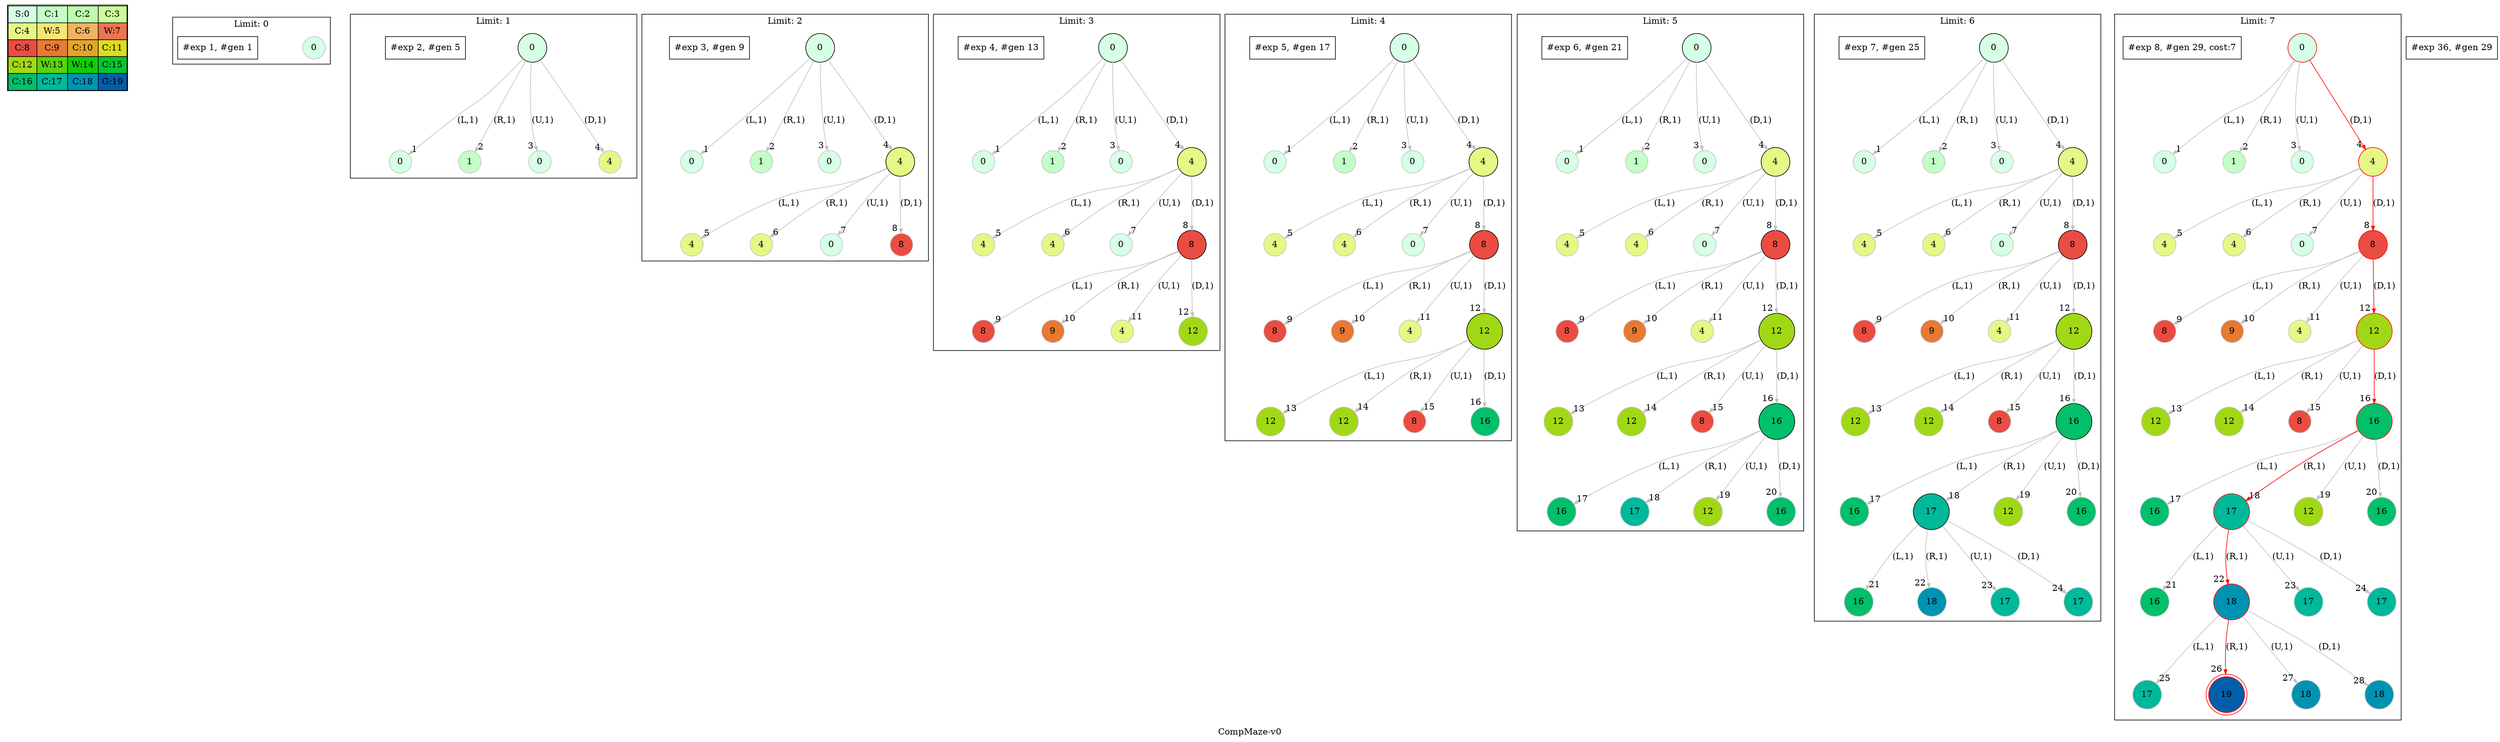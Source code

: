 digraph CompMaze { label="CompMaze-v0" 
subgraph MAP {label=Map;map [shape=plaintext label=<<table border="1" cellpadding="5" cellspacing="0" cellborder="1"><tr><td bgcolor="0.39803922 0.15947579 0.99679532 1.        ">S:0</td><td bgcolor="0.35098039 0.23194764 0.99315867 1.        ">C:1</td><td bgcolor="0.29607843 0.31486959 0.98720184 1.        ">C:2</td><td bgcolor="0.24901961 0.38410575 0.98063477 1.        ">C:3</td></tr><tr><td bgcolor="0.19411765 0.46220388 0.97128103 1.        ">C:4</td><td bgcolor="0.14705882 0.52643216 0.96182564 1.        ">W:5</td><td bgcolor="0.09215686 0.59770746 0.94913494 1.        ">C:6</td><td bgcolor="0.0372549  0.66454018 0.93467977 1.        ">W:7</td></tr><tr><td bgcolor="0.00980392 0.71791192 0.92090552 1.        ">C:8</td><td bgcolor="0.06470588 0.77520398 0.9032472  1.        ">C:9</td><td bgcolor="0.11176471 0.81974048 0.88677369 1.        ">C:10</td><td bgcolor="0.16666667 0.8660254  0.8660254  1.        ">C:11</td></tr><tr><td bgcolor="0.21372549 0.9005867  0.84695821 1.        ">C:12</td><td bgcolor="0.26862745 0.93467977 0.82325295 1.        ">W:13</td><td bgcolor="0.32352941 0.96182564 0.79801723 1.        ">W:14</td><td bgcolor="0.37058824 0.97940977 0.77520398 1.        ">C:15</td></tr><tr><td bgcolor="0.4254902  0.99315867 0.74725253 1.        ">C:16</td><td bgcolor="0.47254902 0.99907048 0.72218645 1.        ">C:17</td><td bgcolor="0.52745098 0.99907048 0.69169844 1.        ">C:18</td><td bgcolor="0.5745098  0.99315867 0.66454018 1.        ">G:19</td></tr></table>>]} 
 nodesep=1 ranksep=1 node [shape=circle] edge [arrowsize=0.7] 
subgraph cluster0 { label="Limit: 0"   nodesep=1 ranksep=1 node [shape=circle] edge [arrowsize=0.7] 
"0_0" [label=0 style=filled color=grey fillcolor="0.39803922 0.15947579 0.99679532 1.        " ];  
"#exp 1, #gen 1" [ shape=box ]; }
subgraph cluster1 { label="Limit: 1"   nodesep=1 ranksep=1 node [shape=circle] edge [arrowsize=0.7] 
"1_0" [label=0 style=filled color=grey fillcolor="0.39803922 0.15947579 0.99679532 1.        " ];  
"1_0" [label=" 0 " style=filled color=black fillcolor="0.39803922 0.15947579 0.99679532 1.        " ];  "1_0.0-0" [label=0 style=filled color=grey fillcolor="0.39803922 0.15947579 0.99679532 1.        " ];   "1_0" -> "1_0.0-0" [label="(L,1)" headlabel=" 1 " color=grey ]; 
"1_0.1-1" [label=1 style=filled color=grey fillcolor="0.35098039 0.23194764 0.99315867 1.        " ];   "1_0" -> "1_0.1-1" [label="(R,1)" headlabel=" 2 " color=grey ]; 
"1_0.0-2" [label=0 style=filled color=grey fillcolor="0.39803922 0.15947579 0.99679532 1.        " ];   "1_0" -> "1_0.0-2" [label="(U,1)" headlabel=" 3 " color=grey ]; 
"1_0.4-3" [label=4 style=filled color=grey fillcolor="0.19411765 0.46220388 0.97128103 1.        " ];   "1_0" -> "1_0.4-3" [label="(D,1)" headlabel=" 4 " color=grey ]; 
"#exp 2, #gen 5" [ shape=box ]; }
subgraph cluster2 { label="Limit: 2"   nodesep=1 ranksep=1 node [shape=circle] edge [arrowsize=0.7] 
"2_0" [label=0 style=filled color=grey fillcolor="0.39803922 0.15947579 0.99679532 1.        " ];  
"2_0" [label=" 0 " style=filled color=black fillcolor="0.39803922 0.15947579 0.99679532 1.        " ];  "2_0.0-0" [label=0 style=filled color=grey fillcolor="0.39803922 0.15947579 0.99679532 1.        " ];   "2_0" -> "2_0.0-0" [label="(L,1)" headlabel=" 1 " color=grey ]; 
"2_0.1-1" [label=1 style=filled color=grey fillcolor="0.35098039 0.23194764 0.99315867 1.        " ];   "2_0" -> "2_0.1-1" [label="(R,1)" headlabel=" 2 " color=grey ]; 
"2_0.0-2" [label=0 style=filled color=grey fillcolor="0.39803922 0.15947579 0.99679532 1.        " ];   "2_0" -> "2_0.0-2" [label="(U,1)" headlabel=" 3 " color=grey ]; 
"2_0.4-3" [label=4 style=filled color=grey fillcolor="0.19411765 0.46220388 0.97128103 1.        " ];   "2_0" -> "2_0.4-3" [label="(D,1)" headlabel=" 4 " color=grey ]; 
"2_0.4-3" [label=" 4 " style=filled color=black fillcolor="0.19411765 0.46220388 0.97128103 1.        " ];  "2_0.4.4-0" [label=4 style=filled color=grey fillcolor="0.19411765 0.46220388 0.97128103 1.        " ];   "2_0.4-3" -> "2_0.4.4-0" [label="(L,1)" headlabel=" 5 " color=grey ]; 
"2_0.4.4-1" [label=4 style=filled color=grey fillcolor="0.19411765 0.46220388 0.97128103 1.        " ];   "2_0.4-3" -> "2_0.4.4-1" [label="(R,1)" headlabel=" 6 " color=grey ]; 
"2_0.4.0-2" [label=0 style=filled color=grey fillcolor="0.39803922 0.15947579 0.99679532 1.        " ];   "2_0.4-3" -> "2_0.4.0-2" [label="(U,1)" headlabel=" 7 " color=grey ]; 
"2_0.4.8-3" [label=8 style=filled color=grey fillcolor="0.00980392 0.71791192 0.92090552 1.        " ];   "2_0.4-3" -> "2_0.4.8-3" [label="(D,1)" headlabel=" 8 " color=grey ]; 
"#exp 3, #gen 9" [ shape=box ]; }
subgraph cluster3 { label="Limit: 3"   nodesep=1 ranksep=1 node [shape=circle] edge [arrowsize=0.7] 
"3_0" [label=0 style=filled color=grey fillcolor="0.39803922 0.15947579 0.99679532 1.        " ];  
"3_0" [label=" 0 " style=filled color=black fillcolor="0.39803922 0.15947579 0.99679532 1.        " ];  "3_0.0-0" [label=0 style=filled color=grey fillcolor="0.39803922 0.15947579 0.99679532 1.        " ];   "3_0" -> "3_0.0-0" [label="(L,1)" headlabel=" 1 " color=grey ]; 
"3_0.1-1" [label=1 style=filled color=grey fillcolor="0.35098039 0.23194764 0.99315867 1.        " ];   "3_0" -> "3_0.1-1" [label="(R,1)" headlabel=" 2 " color=grey ]; 
"3_0.0-2" [label=0 style=filled color=grey fillcolor="0.39803922 0.15947579 0.99679532 1.        " ];   "3_0" -> "3_0.0-2" [label="(U,1)" headlabel=" 3 " color=grey ]; 
"3_0.4-3" [label=4 style=filled color=grey fillcolor="0.19411765 0.46220388 0.97128103 1.        " ];   "3_0" -> "3_0.4-3" [label="(D,1)" headlabel=" 4 " color=grey ]; 
"3_0.4-3" [label=" 4 " style=filled color=black fillcolor="0.19411765 0.46220388 0.97128103 1.        " ];  "3_0.4.4-0" [label=4 style=filled color=grey fillcolor="0.19411765 0.46220388 0.97128103 1.        " ];   "3_0.4-3" -> "3_0.4.4-0" [label="(L,1)" headlabel=" 5 " color=grey ]; 
"3_0.4.4-1" [label=4 style=filled color=grey fillcolor="0.19411765 0.46220388 0.97128103 1.        " ];   "3_0.4-3" -> "3_0.4.4-1" [label="(R,1)" headlabel=" 6 " color=grey ]; 
"3_0.4.0-2" [label=0 style=filled color=grey fillcolor="0.39803922 0.15947579 0.99679532 1.        " ];   "3_0.4-3" -> "3_0.4.0-2" [label="(U,1)" headlabel=" 7 " color=grey ]; 
"3_0.4.8-3" [label=8 style=filled color=grey fillcolor="0.00980392 0.71791192 0.92090552 1.        " ];   "3_0.4-3" -> "3_0.4.8-3" [label="(D,1)" headlabel=" 8 " color=grey ]; 
"3_0.4.8-3" [label=" 8 " style=filled color=black fillcolor="0.00980392 0.71791192 0.92090552 1.        " ];  "3_0.4.8.8-0" [label=8 style=filled color=grey fillcolor="0.00980392 0.71791192 0.92090552 1.        " ];   "3_0.4.8-3" -> "3_0.4.8.8-0" [label="(L,1)" headlabel=" 9 " color=grey ]; 
"3_0.4.8.9-1" [label=9 style=filled color=grey fillcolor="0.06470588 0.77520398 0.9032472  1.        " ];   "3_0.4.8-3" -> "3_0.4.8.9-1" [label="(R,1)" headlabel=" 10 " color=grey ]; 
"3_0.4.8.4-2" [label=4 style=filled color=grey fillcolor="0.19411765 0.46220388 0.97128103 1.        " ];   "3_0.4.8-3" -> "3_0.4.8.4-2" [label="(U,1)" headlabel=" 11 " color=grey ]; 
"3_0.4.8.12-3" [label=12 style=filled color=grey fillcolor="0.21372549 0.9005867  0.84695821 1.        " ];   "3_0.4.8-3" -> "3_0.4.8.12-3" [label="(D,1)" headlabel=" 12 " color=grey ]; 
"#exp 4, #gen 13" [ shape=box ]; }
subgraph cluster4 { label="Limit: 4"   nodesep=1 ranksep=1 node [shape=circle] edge [arrowsize=0.7] 
"4_0" [label=0 style=filled color=grey fillcolor="0.39803922 0.15947579 0.99679532 1.        " ];  
"4_0" [label=" 0 " style=filled color=black fillcolor="0.39803922 0.15947579 0.99679532 1.        " ];  "4_0.0-0" [label=0 style=filled color=grey fillcolor="0.39803922 0.15947579 0.99679532 1.        " ];   "4_0" -> "4_0.0-0" [label="(L,1)" headlabel=" 1 " color=grey ]; 
"4_0.1-1" [label=1 style=filled color=grey fillcolor="0.35098039 0.23194764 0.99315867 1.        " ];   "4_0" -> "4_0.1-1" [label="(R,1)" headlabel=" 2 " color=grey ]; 
"4_0.0-2" [label=0 style=filled color=grey fillcolor="0.39803922 0.15947579 0.99679532 1.        " ];   "4_0" -> "4_0.0-2" [label="(U,1)" headlabel=" 3 " color=grey ]; 
"4_0.4-3" [label=4 style=filled color=grey fillcolor="0.19411765 0.46220388 0.97128103 1.        " ];   "4_0" -> "4_0.4-3" [label="(D,1)" headlabel=" 4 " color=grey ]; 
"4_0.4-3" [label=" 4 " style=filled color=black fillcolor="0.19411765 0.46220388 0.97128103 1.        " ];  "4_0.4.4-0" [label=4 style=filled color=grey fillcolor="0.19411765 0.46220388 0.97128103 1.        " ];   "4_0.4-3" -> "4_0.4.4-0" [label="(L,1)" headlabel=" 5 " color=grey ]; 
"4_0.4.4-1" [label=4 style=filled color=grey fillcolor="0.19411765 0.46220388 0.97128103 1.        " ];   "4_0.4-3" -> "4_0.4.4-1" [label="(R,1)" headlabel=" 6 " color=grey ]; 
"4_0.4.0-2" [label=0 style=filled color=grey fillcolor="0.39803922 0.15947579 0.99679532 1.        " ];   "4_0.4-3" -> "4_0.4.0-2" [label="(U,1)" headlabel=" 7 " color=grey ]; 
"4_0.4.8-3" [label=8 style=filled color=grey fillcolor="0.00980392 0.71791192 0.92090552 1.        " ];   "4_0.4-3" -> "4_0.4.8-3" [label="(D,1)" headlabel=" 8 " color=grey ]; 
"4_0.4.8-3" [label=" 8 " style=filled color=black fillcolor="0.00980392 0.71791192 0.92090552 1.        " ];  "4_0.4.8.8-0" [label=8 style=filled color=grey fillcolor="0.00980392 0.71791192 0.92090552 1.        " ];   "4_0.4.8-3" -> "4_0.4.8.8-0" [label="(L,1)" headlabel=" 9 " color=grey ]; 
"4_0.4.8.9-1" [label=9 style=filled color=grey fillcolor="0.06470588 0.77520398 0.9032472  1.        " ];   "4_0.4.8-3" -> "4_0.4.8.9-1" [label="(R,1)" headlabel=" 10 " color=grey ]; 
"4_0.4.8.4-2" [label=4 style=filled color=grey fillcolor="0.19411765 0.46220388 0.97128103 1.        " ];   "4_0.4.8-3" -> "4_0.4.8.4-2" [label="(U,1)" headlabel=" 11 " color=grey ]; 
"4_0.4.8.12-3" [label=12 style=filled color=grey fillcolor="0.21372549 0.9005867  0.84695821 1.        " ];   "4_0.4.8-3" -> "4_0.4.8.12-3" [label="(D,1)" headlabel=" 12 " color=grey ]; 
"4_0.4.8.12-3" [label=" 12 " style=filled color=black fillcolor="0.21372549 0.9005867  0.84695821 1.        " ];  "4_0.4.8.12.12-0" [label=12 style=filled color=grey fillcolor="0.21372549 0.9005867  0.84695821 1.        " ];   "4_0.4.8.12-3" -> "4_0.4.8.12.12-0" [label="(L,1)" headlabel=" 13 " color=grey ]; 
"4_0.4.8.12.12-1" [label=12 style=filled color=grey fillcolor="0.21372549 0.9005867  0.84695821 1.        " ];   "4_0.4.8.12-3" -> "4_0.4.8.12.12-1" [label="(R,1)" headlabel=" 14 " color=grey ]; 
"4_0.4.8.12.8-2" [label=8 style=filled color=grey fillcolor="0.00980392 0.71791192 0.92090552 1.        " ];   "4_0.4.8.12-3" -> "4_0.4.8.12.8-2" [label="(U,1)" headlabel=" 15 " color=grey ]; 
"4_0.4.8.12.16-3" [label=16 style=filled color=grey fillcolor="0.4254902  0.99315867 0.74725253 1.        " ];   "4_0.4.8.12-3" -> "4_0.4.8.12.16-3" [label="(D,1)" headlabel=" 16 " color=grey ]; 
"#exp 5, #gen 17" [ shape=box ]; }
subgraph cluster5 { label="Limit: 5"   nodesep=1 ranksep=1 node [shape=circle] edge [arrowsize=0.7] 
"5_0" [label=0 style=filled color=grey fillcolor="0.39803922 0.15947579 0.99679532 1.        " ];  
"5_0" [label=" 0 " style=filled color=black fillcolor="0.39803922 0.15947579 0.99679532 1.        " ];  "5_0.0-0" [label=0 style=filled color=grey fillcolor="0.39803922 0.15947579 0.99679532 1.        " ];   "5_0" -> "5_0.0-0" [label="(L,1)" headlabel=" 1 " color=grey ]; 
"5_0.1-1" [label=1 style=filled color=grey fillcolor="0.35098039 0.23194764 0.99315867 1.        " ];   "5_0" -> "5_0.1-1" [label="(R,1)" headlabel=" 2 " color=grey ]; 
"5_0.0-2" [label=0 style=filled color=grey fillcolor="0.39803922 0.15947579 0.99679532 1.        " ];   "5_0" -> "5_0.0-2" [label="(U,1)" headlabel=" 3 " color=grey ]; 
"5_0.4-3" [label=4 style=filled color=grey fillcolor="0.19411765 0.46220388 0.97128103 1.        " ];   "5_0" -> "5_0.4-3" [label="(D,1)" headlabel=" 4 " color=grey ]; 
"5_0.4-3" [label=" 4 " style=filled color=black fillcolor="0.19411765 0.46220388 0.97128103 1.        " ];  "5_0.4.4-0" [label=4 style=filled color=grey fillcolor="0.19411765 0.46220388 0.97128103 1.        " ];   "5_0.4-3" -> "5_0.4.4-0" [label="(L,1)" headlabel=" 5 " color=grey ]; 
"5_0.4.4-1" [label=4 style=filled color=grey fillcolor="0.19411765 0.46220388 0.97128103 1.        " ];   "5_0.4-3" -> "5_0.4.4-1" [label="(R,1)" headlabel=" 6 " color=grey ]; 
"5_0.4.0-2" [label=0 style=filled color=grey fillcolor="0.39803922 0.15947579 0.99679532 1.        " ];   "5_0.4-3" -> "5_0.4.0-2" [label="(U,1)" headlabel=" 7 " color=grey ]; 
"5_0.4.8-3" [label=8 style=filled color=grey fillcolor="0.00980392 0.71791192 0.92090552 1.        " ];   "5_0.4-3" -> "5_0.4.8-3" [label="(D,1)" headlabel=" 8 " color=grey ]; 
"5_0.4.8-3" [label=" 8 " style=filled color=black fillcolor="0.00980392 0.71791192 0.92090552 1.        " ];  "5_0.4.8.8-0" [label=8 style=filled color=grey fillcolor="0.00980392 0.71791192 0.92090552 1.        " ];   "5_0.4.8-3" -> "5_0.4.8.8-0" [label="(L,1)" headlabel=" 9 " color=grey ]; 
"5_0.4.8.9-1" [label=9 style=filled color=grey fillcolor="0.06470588 0.77520398 0.9032472  1.        " ];   "5_0.4.8-3" -> "5_0.4.8.9-1" [label="(R,1)" headlabel=" 10 " color=grey ]; 
"5_0.4.8.4-2" [label=4 style=filled color=grey fillcolor="0.19411765 0.46220388 0.97128103 1.        " ];   "5_0.4.8-3" -> "5_0.4.8.4-2" [label="(U,1)" headlabel=" 11 " color=grey ]; 
"5_0.4.8.12-3" [label=12 style=filled color=grey fillcolor="0.21372549 0.9005867  0.84695821 1.        " ];   "5_0.4.8-3" -> "5_0.4.8.12-3" [label="(D,1)" headlabel=" 12 " color=grey ]; 
"5_0.4.8.12-3" [label=" 12 " style=filled color=black fillcolor="0.21372549 0.9005867  0.84695821 1.        " ];  "5_0.4.8.12.12-0" [label=12 style=filled color=grey fillcolor="0.21372549 0.9005867  0.84695821 1.        " ];   "5_0.4.8.12-3" -> "5_0.4.8.12.12-0" [label="(L,1)" headlabel=" 13 " color=grey ]; 
"5_0.4.8.12.12-1" [label=12 style=filled color=grey fillcolor="0.21372549 0.9005867  0.84695821 1.        " ];   "5_0.4.8.12-3" -> "5_0.4.8.12.12-1" [label="(R,1)" headlabel=" 14 " color=grey ]; 
"5_0.4.8.12.8-2" [label=8 style=filled color=grey fillcolor="0.00980392 0.71791192 0.92090552 1.        " ];   "5_0.4.8.12-3" -> "5_0.4.8.12.8-2" [label="(U,1)" headlabel=" 15 " color=grey ]; 
"5_0.4.8.12.16-3" [label=16 style=filled color=grey fillcolor="0.4254902  0.99315867 0.74725253 1.        " ];   "5_0.4.8.12-3" -> "5_0.4.8.12.16-3" [label="(D,1)" headlabel=" 16 " color=grey ]; 
"5_0.4.8.12.16-3" [label=" 16 " style=filled color=black fillcolor="0.4254902  0.99315867 0.74725253 1.        " ];  "5_0.4.8.12.16.16-0" [label=16 style=filled color=grey fillcolor="0.4254902  0.99315867 0.74725253 1.        " ];   "5_0.4.8.12.16-3" -> "5_0.4.8.12.16.16-0" [label="(L,1)" headlabel=" 17 " color=grey ]; 
"5_0.4.8.12.16.17-1" [label=17 style=filled color=grey fillcolor="0.47254902 0.99907048 0.72218645 1.        " ];   "5_0.4.8.12.16-3" -> "5_0.4.8.12.16.17-1" [label="(R,1)" headlabel=" 18 " color=grey ]; 
"5_0.4.8.12.16.12-2" [label=12 style=filled color=grey fillcolor="0.21372549 0.9005867  0.84695821 1.        " ];   "5_0.4.8.12.16-3" -> "5_0.4.8.12.16.12-2" [label="(U,1)" headlabel=" 19 " color=grey ]; 
"5_0.4.8.12.16.16-3" [label=16 style=filled color=grey fillcolor="0.4254902  0.99315867 0.74725253 1.        " ];   "5_0.4.8.12.16-3" -> "5_0.4.8.12.16.16-3" [label="(D,1)" headlabel=" 20 " color=grey ]; 
"#exp 6, #gen 21" [ shape=box ]; }
subgraph cluster6 { label="Limit: 6"   nodesep=1 ranksep=1 node [shape=circle] edge [arrowsize=0.7] 
"6_0" [label=0 style=filled color=grey fillcolor="0.39803922 0.15947579 0.99679532 1.        " ];  
"6_0" [label=" 0 " style=filled color=black fillcolor="0.39803922 0.15947579 0.99679532 1.        " ];  "6_0.0-0" [label=0 style=filled color=grey fillcolor="0.39803922 0.15947579 0.99679532 1.        " ];   "6_0" -> "6_0.0-0" [label="(L,1)" headlabel=" 1 " color=grey ]; 
"6_0.1-1" [label=1 style=filled color=grey fillcolor="0.35098039 0.23194764 0.99315867 1.        " ];   "6_0" -> "6_0.1-1" [label="(R,1)" headlabel=" 2 " color=grey ]; 
"6_0.0-2" [label=0 style=filled color=grey fillcolor="0.39803922 0.15947579 0.99679532 1.        " ];   "6_0" -> "6_0.0-2" [label="(U,1)" headlabel=" 3 " color=grey ]; 
"6_0.4-3" [label=4 style=filled color=grey fillcolor="0.19411765 0.46220388 0.97128103 1.        " ];   "6_0" -> "6_0.4-3" [label="(D,1)" headlabel=" 4 " color=grey ]; 
"6_0.4-3" [label=" 4 " style=filled color=black fillcolor="0.19411765 0.46220388 0.97128103 1.        " ];  "6_0.4.4-0" [label=4 style=filled color=grey fillcolor="0.19411765 0.46220388 0.97128103 1.        " ];   "6_0.4-3" -> "6_0.4.4-0" [label="(L,1)" headlabel=" 5 " color=grey ]; 
"6_0.4.4-1" [label=4 style=filled color=grey fillcolor="0.19411765 0.46220388 0.97128103 1.        " ];   "6_0.4-3" -> "6_0.4.4-1" [label="(R,1)" headlabel=" 6 " color=grey ]; 
"6_0.4.0-2" [label=0 style=filled color=grey fillcolor="0.39803922 0.15947579 0.99679532 1.        " ];   "6_0.4-3" -> "6_0.4.0-2" [label="(U,1)" headlabel=" 7 " color=grey ]; 
"6_0.4.8-3" [label=8 style=filled color=grey fillcolor="0.00980392 0.71791192 0.92090552 1.        " ];   "6_0.4-3" -> "6_0.4.8-3" [label="(D,1)" headlabel=" 8 " color=grey ]; 
"6_0.4.8-3" [label=" 8 " style=filled color=black fillcolor="0.00980392 0.71791192 0.92090552 1.        " ];  "6_0.4.8.8-0" [label=8 style=filled color=grey fillcolor="0.00980392 0.71791192 0.92090552 1.        " ];   "6_0.4.8-3" -> "6_0.4.8.8-0" [label="(L,1)" headlabel=" 9 " color=grey ]; 
"6_0.4.8.9-1" [label=9 style=filled color=grey fillcolor="0.06470588 0.77520398 0.9032472  1.        " ];   "6_0.4.8-3" -> "6_0.4.8.9-1" [label="(R,1)" headlabel=" 10 " color=grey ]; 
"6_0.4.8.4-2" [label=4 style=filled color=grey fillcolor="0.19411765 0.46220388 0.97128103 1.        " ];   "6_0.4.8-3" -> "6_0.4.8.4-2" [label="(U,1)" headlabel=" 11 " color=grey ]; 
"6_0.4.8.12-3" [label=12 style=filled color=grey fillcolor="0.21372549 0.9005867  0.84695821 1.        " ];   "6_0.4.8-3" -> "6_0.4.8.12-3" [label="(D,1)" headlabel=" 12 " color=grey ]; 
"6_0.4.8.12-3" [label=" 12 " style=filled color=black fillcolor="0.21372549 0.9005867  0.84695821 1.        " ];  "6_0.4.8.12.12-0" [label=12 style=filled color=grey fillcolor="0.21372549 0.9005867  0.84695821 1.        " ];   "6_0.4.8.12-3" -> "6_0.4.8.12.12-0" [label="(L,1)" headlabel=" 13 " color=grey ]; 
"6_0.4.8.12.12-1" [label=12 style=filled color=grey fillcolor="0.21372549 0.9005867  0.84695821 1.        " ];   "6_0.4.8.12-3" -> "6_0.4.8.12.12-1" [label="(R,1)" headlabel=" 14 " color=grey ]; 
"6_0.4.8.12.8-2" [label=8 style=filled color=grey fillcolor="0.00980392 0.71791192 0.92090552 1.        " ];   "6_0.4.8.12-3" -> "6_0.4.8.12.8-2" [label="(U,1)" headlabel=" 15 " color=grey ]; 
"6_0.4.8.12.16-3" [label=16 style=filled color=grey fillcolor="0.4254902  0.99315867 0.74725253 1.        " ];   "6_0.4.8.12-3" -> "6_0.4.8.12.16-3" [label="(D,1)" headlabel=" 16 " color=grey ]; 
"6_0.4.8.12.16-3" [label=" 16 " style=filled color=black fillcolor="0.4254902  0.99315867 0.74725253 1.        " ];  "6_0.4.8.12.16.16-0" [label=16 style=filled color=grey fillcolor="0.4254902  0.99315867 0.74725253 1.        " ];   "6_0.4.8.12.16-3" -> "6_0.4.8.12.16.16-0" [label="(L,1)" headlabel=" 17 " color=grey ]; 
"6_0.4.8.12.16.17-1" [label=17 style=filled color=grey fillcolor="0.47254902 0.99907048 0.72218645 1.        " ];   "6_0.4.8.12.16-3" -> "6_0.4.8.12.16.17-1" [label="(R,1)" headlabel=" 18 " color=grey ]; 
"6_0.4.8.12.16.12-2" [label=12 style=filled color=grey fillcolor="0.21372549 0.9005867  0.84695821 1.        " ];   "6_0.4.8.12.16-3" -> "6_0.4.8.12.16.12-2" [label="(U,1)" headlabel=" 19 " color=grey ]; 
"6_0.4.8.12.16.16-3" [label=16 style=filled color=grey fillcolor="0.4254902  0.99315867 0.74725253 1.        " ];   "6_0.4.8.12.16-3" -> "6_0.4.8.12.16.16-3" [label="(D,1)" headlabel=" 20 " color=grey ]; 
"6_0.4.8.12.16.17-1" [label=" 17 " style=filled color=black fillcolor="0.47254902 0.99907048 0.72218645 1.        " ];  "6_0.4.8.12.16.17.16-0" [label=16 style=filled color=grey fillcolor="0.4254902  0.99315867 0.74725253 1.        " ];   "6_0.4.8.12.16.17-1" -> "6_0.4.8.12.16.17.16-0" [label="(L,1)" headlabel=" 21 " color=grey ]; 
"6_0.4.8.12.16.17.18-1" [label=18 style=filled color=grey fillcolor="0.52745098 0.99907048 0.69169844 1.        " ];   "6_0.4.8.12.16.17-1" -> "6_0.4.8.12.16.17.18-1" [label="(R,1)" headlabel=" 22 " color=grey ]; 
"6_0.4.8.12.16.17.17-2" [label=17 style=filled color=grey fillcolor="0.47254902 0.99907048 0.72218645 1.        " ];   "6_0.4.8.12.16.17-1" -> "6_0.4.8.12.16.17.17-2" [label="(U,1)" headlabel=" 23 " color=grey ]; 
"6_0.4.8.12.16.17.17-3" [label=17 style=filled color=grey fillcolor="0.47254902 0.99907048 0.72218645 1.        " ];   "6_0.4.8.12.16.17-1" -> "6_0.4.8.12.16.17.17-3" [label="(D,1)" headlabel=" 24 " color=grey ]; 
"#exp 7, #gen 25" [ shape=box ]; }
subgraph cluster7 { label="Limit: 7"   nodesep=1 ranksep=1 node [shape=circle] edge [arrowsize=0.7] 
"7_0" [label=0 style=filled color=grey fillcolor="0.39803922 0.15947579 0.99679532 1.        " ];  
"7_0" [label=" 0 " style=filled color=black color=red fillcolor="0.39803922 0.15947579 0.99679532 1.        " ];  "7_0.0-0" [label=0 style=filled color=grey fillcolor="0.39803922 0.15947579 0.99679532 1.        " ];   "7_0" -> "7_0.0-0" [label="(L,1)" headlabel=" 1 " color=grey ]; 
"7_0.1-1" [label=1 style=filled color=grey fillcolor="0.35098039 0.23194764 0.99315867 1.        " ];   "7_0" -> "7_0.1-1" [label="(R,1)" headlabel=" 2 " color=grey ]; 
"7_0.0-2" [label=0 style=filled color=grey fillcolor="0.39803922 0.15947579 0.99679532 1.        " ];   "7_0" -> "7_0.0-2" [label="(U,1)" headlabel=" 3 " color=grey ]; 
"7_0.4-3" [label=4 style=filled color=grey color=red fillcolor="0.19411765 0.46220388 0.97128103 1.        " ];   "7_0" -> "7_0.4-3" [label="(D,1)" headlabel=" 4 " color=grey color=red ]; 
"7_0.4-3" [label=" 4 " style=filled color=black color=red fillcolor="0.19411765 0.46220388 0.97128103 1.        " ];  "7_0.4.4-0" [label=4 style=filled color=grey fillcolor="0.19411765 0.46220388 0.97128103 1.        " ];   "7_0.4-3" -> "7_0.4.4-0" [label="(L,1)" headlabel=" 5 " color=grey ]; 
"7_0.4.4-1" [label=4 style=filled color=grey fillcolor="0.19411765 0.46220388 0.97128103 1.        " ];   "7_0.4-3" -> "7_0.4.4-1" [label="(R,1)" headlabel=" 6 " color=grey ]; 
"7_0.4.0-2" [label=0 style=filled color=grey fillcolor="0.39803922 0.15947579 0.99679532 1.        " ];   "7_0.4-3" -> "7_0.4.0-2" [label="(U,1)" headlabel=" 7 " color=grey ]; 
"7_0.4.8-3" [label=8 style=filled color=grey color=red fillcolor="0.00980392 0.71791192 0.92090552 1.        " ];   "7_0.4-3" -> "7_0.4.8-3" [label="(D,1)" headlabel=" 8 " color=grey color=red ]; 
"7_0.4.8-3" [label=" 8 " style=filled color=black color=red fillcolor="0.00980392 0.71791192 0.92090552 1.        " ];  "7_0.4.8.8-0" [label=8 style=filled color=grey fillcolor="0.00980392 0.71791192 0.92090552 1.        " ];   "7_0.4.8-3" -> "7_0.4.8.8-0" [label="(L,1)" headlabel=" 9 " color=grey ]; 
"7_0.4.8.9-1" [label=9 style=filled color=grey fillcolor="0.06470588 0.77520398 0.9032472  1.        " ];   "7_0.4.8-3" -> "7_0.4.8.9-1" [label="(R,1)" headlabel=" 10 " color=grey ]; 
"7_0.4.8.4-2" [label=4 style=filled color=grey fillcolor="0.19411765 0.46220388 0.97128103 1.        " ];   "7_0.4.8-3" -> "7_0.4.8.4-2" [label="(U,1)" headlabel=" 11 " color=grey ]; 
"7_0.4.8.12-3" [label=12 style=filled color=grey color=red fillcolor="0.21372549 0.9005867  0.84695821 1.        " ];   "7_0.4.8-3" -> "7_0.4.8.12-3" [label="(D,1)" headlabel=" 12 " color=grey color=red ]; 
"7_0.4.8.12-3" [label=" 12 " style=filled color=black color=red fillcolor="0.21372549 0.9005867  0.84695821 1.        " ];  "7_0.4.8.12.12-0" [label=12 style=filled color=grey fillcolor="0.21372549 0.9005867  0.84695821 1.        " ];   "7_0.4.8.12-3" -> "7_0.4.8.12.12-0" [label="(L,1)" headlabel=" 13 " color=grey ]; 
"7_0.4.8.12.12-1" [label=12 style=filled color=grey fillcolor="0.21372549 0.9005867  0.84695821 1.        " ];   "7_0.4.8.12-3" -> "7_0.4.8.12.12-1" [label="(R,1)" headlabel=" 14 " color=grey ]; 
"7_0.4.8.12.8-2" [label=8 style=filled color=grey fillcolor="0.00980392 0.71791192 0.92090552 1.        " ];   "7_0.4.8.12-3" -> "7_0.4.8.12.8-2" [label="(U,1)" headlabel=" 15 " color=grey ]; 
"7_0.4.8.12.16-3" [label=16 style=filled color=grey color=red fillcolor="0.4254902  0.99315867 0.74725253 1.        " ];   "7_0.4.8.12-3" -> "7_0.4.8.12.16-3" [label="(D,1)" headlabel=" 16 " color=grey color=red ]; 
"7_0.4.8.12.16-3" [label=" 16 " style=filled color=black color=red fillcolor="0.4254902  0.99315867 0.74725253 1.        " ];  "7_0.4.8.12.16.16-0" [label=16 style=filled color=grey fillcolor="0.4254902  0.99315867 0.74725253 1.        " ];   "7_0.4.8.12.16-3" -> "7_0.4.8.12.16.16-0" [label="(L,1)" headlabel=" 17 " color=grey ]; 
"7_0.4.8.12.16.17-1" [label=17 style=filled color=grey color=red fillcolor="0.47254902 0.99907048 0.72218645 1.        " ];   "7_0.4.8.12.16-3" -> "7_0.4.8.12.16.17-1" [label="(R,1)" headlabel=" 18 " color=grey color=red ]; 
"7_0.4.8.12.16.12-2" [label=12 style=filled color=grey fillcolor="0.21372549 0.9005867  0.84695821 1.        " ];   "7_0.4.8.12.16-3" -> "7_0.4.8.12.16.12-2" [label="(U,1)" headlabel=" 19 " color=grey ]; 
"7_0.4.8.12.16.16-3" [label=16 style=filled color=grey fillcolor="0.4254902  0.99315867 0.74725253 1.        " ];   "7_0.4.8.12.16-3" -> "7_0.4.8.12.16.16-3" [label="(D,1)" headlabel=" 20 " color=grey ]; 
"7_0.4.8.12.16.17-1" [label=" 17 " style=filled color=black color=red fillcolor="0.47254902 0.99907048 0.72218645 1.        " ];  "7_0.4.8.12.16.17.16-0" [label=16 style=filled color=grey fillcolor="0.4254902  0.99315867 0.74725253 1.        " ];   "7_0.4.8.12.16.17-1" -> "7_0.4.8.12.16.17.16-0" [label="(L,1)" headlabel=" 21 " color=grey ]; 
"7_0.4.8.12.16.17.18-1" [label=18 style=filled color=grey color=red fillcolor="0.52745098 0.99907048 0.69169844 1.        " ];   "7_0.4.8.12.16.17-1" -> "7_0.4.8.12.16.17.18-1" [label="(R,1)" headlabel=" 22 " color=grey color=red ]; 
"7_0.4.8.12.16.17.17-2" [label=17 style=filled color=grey fillcolor="0.47254902 0.99907048 0.72218645 1.        " ];   "7_0.4.8.12.16.17-1" -> "7_0.4.8.12.16.17.17-2" [label="(U,1)" headlabel=" 23 " color=grey ]; 
"7_0.4.8.12.16.17.17-3" [label=17 style=filled color=grey fillcolor="0.47254902 0.99907048 0.72218645 1.        " ];   "7_0.4.8.12.16.17-1" -> "7_0.4.8.12.16.17.17-3" [label="(D,1)" headlabel=" 24 " color=grey ]; 
"7_0.4.8.12.16.17.18-1" [label=" 18 " style=filled color=black color=red fillcolor="0.52745098 0.99907048 0.69169844 1.        " ];  "7_0.4.8.12.16.17.18.17-0" [label=17 style=filled color=grey fillcolor="0.47254902 0.99907048 0.72218645 1.        " ];   "7_0.4.8.12.16.17.18-1" -> "7_0.4.8.12.16.17.18.17-0" [label="(L,1)" headlabel=" 25 " color=grey ]; 
"7_0.4.8.12.16.17.18.19-1" [label=" 19 " style=filled color=black color=red fillcolor="0.5745098  0.99315867 0.66454018 1.        " peripheries="2"]; /*GOALSTATE*/  "7_0.4.8.12.16.17.18-1" -> "7_0.4.8.12.16.17.18.19-1" [label="(R,1)" headlabel=" 26 " color=grey color=red ]; 
"7_0.4.8.12.16.17.18.18-2" [label=18 style=filled color=grey fillcolor="0.52745098 0.99907048 0.69169844 1.        " ];   "7_0.4.8.12.16.17.18-1" -> "7_0.4.8.12.16.17.18.18-2" [label="(U,1)" headlabel=" 27 " color=grey ]; 
"7_0.4.8.12.16.17.18.18-3" [label=18 style=filled color=grey fillcolor="0.52745098 0.99907048 0.69169844 1.        " ];   "7_0.4.8.12.16.17.18-1" -> "7_0.4.8.12.16.17.18.18-3" [label="(D,1)" headlabel=" 28 " color=grey ];
"#exp 8, #gen 29, cost:7" [ shape=box ]; }
"#exp 36, #gen 29" [ shape=box ]; }
